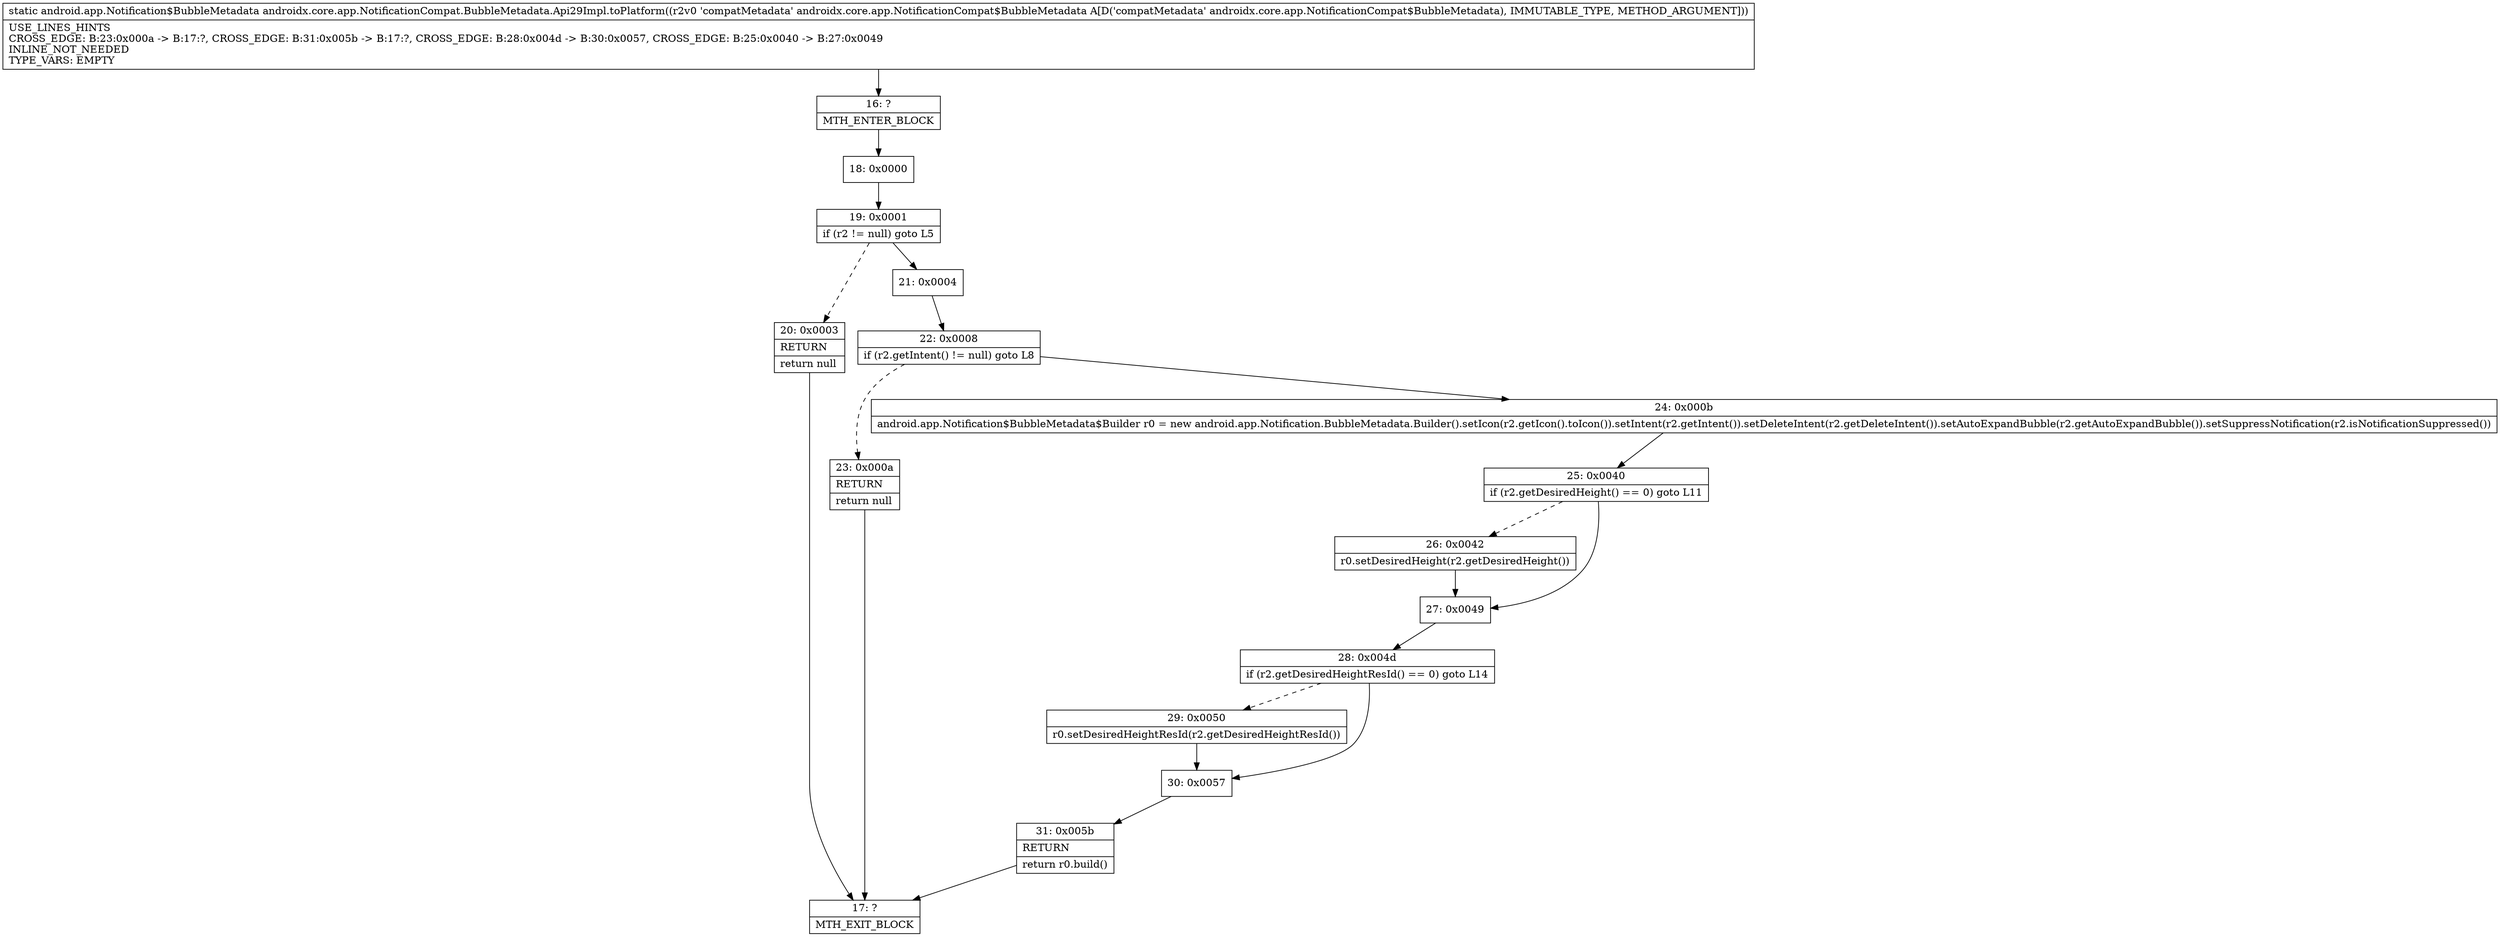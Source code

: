 digraph "CFG forandroidx.core.app.NotificationCompat.BubbleMetadata.Api29Impl.toPlatform(Landroidx\/core\/app\/NotificationCompat$BubbleMetadata;)Landroid\/app\/Notification$BubbleMetadata;" {
Node_16 [shape=record,label="{16\:\ ?|MTH_ENTER_BLOCK\l}"];
Node_18 [shape=record,label="{18\:\ 0x0000}"];
Node_19 [shape=record,label="{19\:\ 0x0001|if (r2 != null) goto L5\l}"];
Node_20 [shape=record,label="{20\:\ 0x0003|RETURN\l|return null\l}"];
Node_17 [shape=record,label="{17\:\ ?|MTH_EXIT_BLOCK\l}"];
Node_21 [shape=record,label="{21\:\ 0x0004}"];
Node_22 [shape=record,label="{22\:\ 0x0008|if (r2.getIntent() != null) goto L8\l}"];
Node_23 [shape=record,label="{23\:\ 0x000a|RETURN\l|return null\l}"];
Node_24 [shape=record,label="{24\:\ 0x000b|android.app.Notification$BubbleMetadata$Builder r0 = new android.app.Notification.BubbleMetadata.Builder().setIcon(r2.getIcon().toIcon()).setIntent(r2.getIntent()).setDeleteIntent(r2.getDeleteIntent()).setAutoExpandBubble(r2.getAutoExpandBubble()).setSuppressNotification(r2.isNotificationSuppressed())\l}"];
Node_25 [shape=record,label="{25\:\ 0x0040|if (r2.getDesiredHeight() == 0) goto L11\l}"];
Node_26 [shape=record,label="{26\:\ 0x0042|r0.setDesiredHeight(r2.getDesiredHeight())\l}"];
Node_27 [shape=record,label="{27\:\ 0x0049}"];
Node_28 [shape=record,label="{28\:\ 0x004d|if (r2.getDesiredHeightResId() == 0) goto L14\l}"];
Node_29 [shape=record,label="{29\:\ 0x0050|r0.setDesiredHeightResId(r2.getDesiredHeightResId())\l}"];
Node_30 [shape=record,label="{30\:\ 0x0057}"];
Node_31 [shape=record,label="{31\:\ 0x005b|RETURN\l|return r0.build()\l}"];
MethodNode[shape=record,label="{static android.app.Notification$BubbleMetadata androidx.core.app.NotificationCompat.BubbleMetadata.Api29Impl.toPlatform((r2v0 'compatMetadata' androidx.core.app.NotificationCompat$BubbleMetadata A[D('compatMetadata' androidx.core.app.NotificationCompat$BubbleMetadata), IMMUTABLE_TYPE, METHOD_ARGUMENT]))  | USE_LINES_HINTS\lCROSS_EDGE: B:23:0x000a \-\> B:17:?, CROSS_EDGE: B:31:0x005b \-\> B:17:?, CROSS_EDGE: B:28:0x004d \-\> B:30:0x0057, CROSS_EDGE: B:25:0x0040 \-\> B:27:0x0049\lINLINE_NOT_NEEDED\lTYPE_VARS: EMPTY\l}"];
MethodNode -> Node_16;Node_16 -> Node_18;
Node_18 -> Node_19;
Node_19 -> Node_20[style=dashed];
Node_19 -> Node_21;
Node_20 -> Node_17;
Node_21 -> Node_22;
Node_22 -> Node_23[style=dashed];
Node_22 -> Node_24;
Node_23 -> Node_17;
Node_24 -> Node_25;
Node_25 -> Node_26[style=dashed];
Node_25 -> Node_27;
Node_26 -> Node_27;
Node_27 -> Node_28;
Node_28 -> Node_29[style=dashed];
Node_28 -> Node_30;
Node_29 -> Node_30;
Node_30 -> Node_31;
Node_31 -> Node_17;
}

